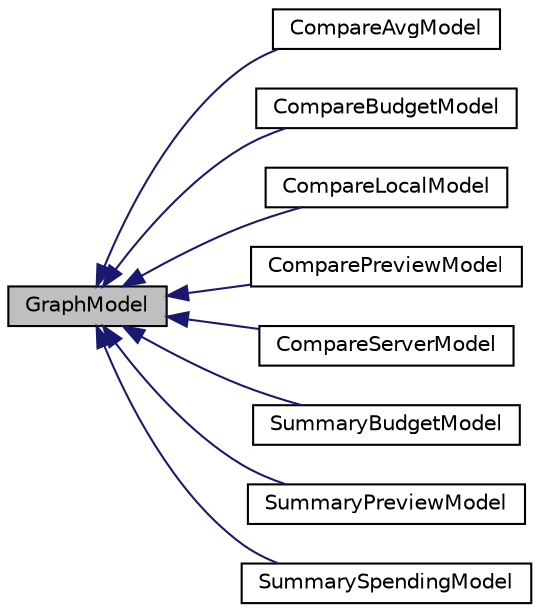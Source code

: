 digraph "GraphModel"
{
 // LATEX_PDF_SIZE
  edge [fontname="Helvetica",fontsize="10",labelfontname="Helvetica",labelfontsize="10"];
  node [fontname="Helvetica",fontsize="10",shape=record];
  rankdir="LR";
  Node1 [label="GraphModel",height=0.2,width=0.4,color="black", fillcolor="grey75", style="filled", fontcolor="black",tooltip=" "];
  Node1 -> Node2 [dir="back",color="midnightblue",fontsize="10",style="solid",fontname="Helvetica"];
  Node2 [label="CompareAvgModel",height=0.2,width=0.4,color="black", fillcolor="white", style="filled",URL="$classCompareAvgModel.html",tooltip=" "];
  Node1 -> Node3 [dir="back",color="midnightblue",fontsize="10",style="solid",fontname="Helvetica"];
  Node3 [label="CompareBudgetModel",height=0.2,width=0.4,color="black", fillcolor="white", style="filled",URL="$classCompareBudgetModel.html",tooltip=" "];
  Node1 -> Node4 [dir="back",color="midnightblue",fontsize="10",style="solid",fontname="Helvetica"];
  Node4 [label="CompareLocalModel",height=0.2,width=0.4,color="black", fillcolor="white", style="filled",URL="$classCompareLocalModel.html",tooltip=" "];
  Node1 -> Node5 [dir="back",color="midnightblue",fontsize="10",style="solid",fontname="Helvetica"];
  Node5 [label="ComparePreviewModel",height=0.2,width=0.4,color="black", fillcolor="white", style="filled",URL="$classComparePreviewModel.html",tooltip=" "];
  Node1 -> Node6 [dir="back",color="midnightblue",fontsize="10",style="solid",fontname="Helvetica"];
  Node6 [label="CompareServerModel",height=0.2,width=0.4,color="black", fillcolor="white", style="filled",URL="$classCompareServerModel.html",tooltip=" "];
  Node1 -> Node7 [dir="back",color="midnightblue",fontsize="10",style="solid",fontname="Helvetica"];
  Node7 [label="SummaryBudgetModel",height=0.2,width=0.4,color="black", fillcolor="white", style="filled",URL="$classSummaryBudgetModel.html",tooltip=" "];
  Node1 -> Node8 [dir="back",color="midnightblue",fontsize="10",style="solid",fontname="Helvetica"];
  Node8 [label="SummaryPreviewModel",height=0.2,width=0.4,color="black", fillcolor="white", style="filled",URL="$classSummaryPreviewModel.html",tooltip=" "];
  Node1 -> Node9 [dir="back",color="midnightblue",fontsize="10",style="solid",fontname="Helvetica"];
  Node9 [label="SummarySpendingModel",height=0.2,width=0.4,color="black", fillcolor="white", style="filled",URL="$classSummarySpendingModel.html",tooltip=" "];
}
